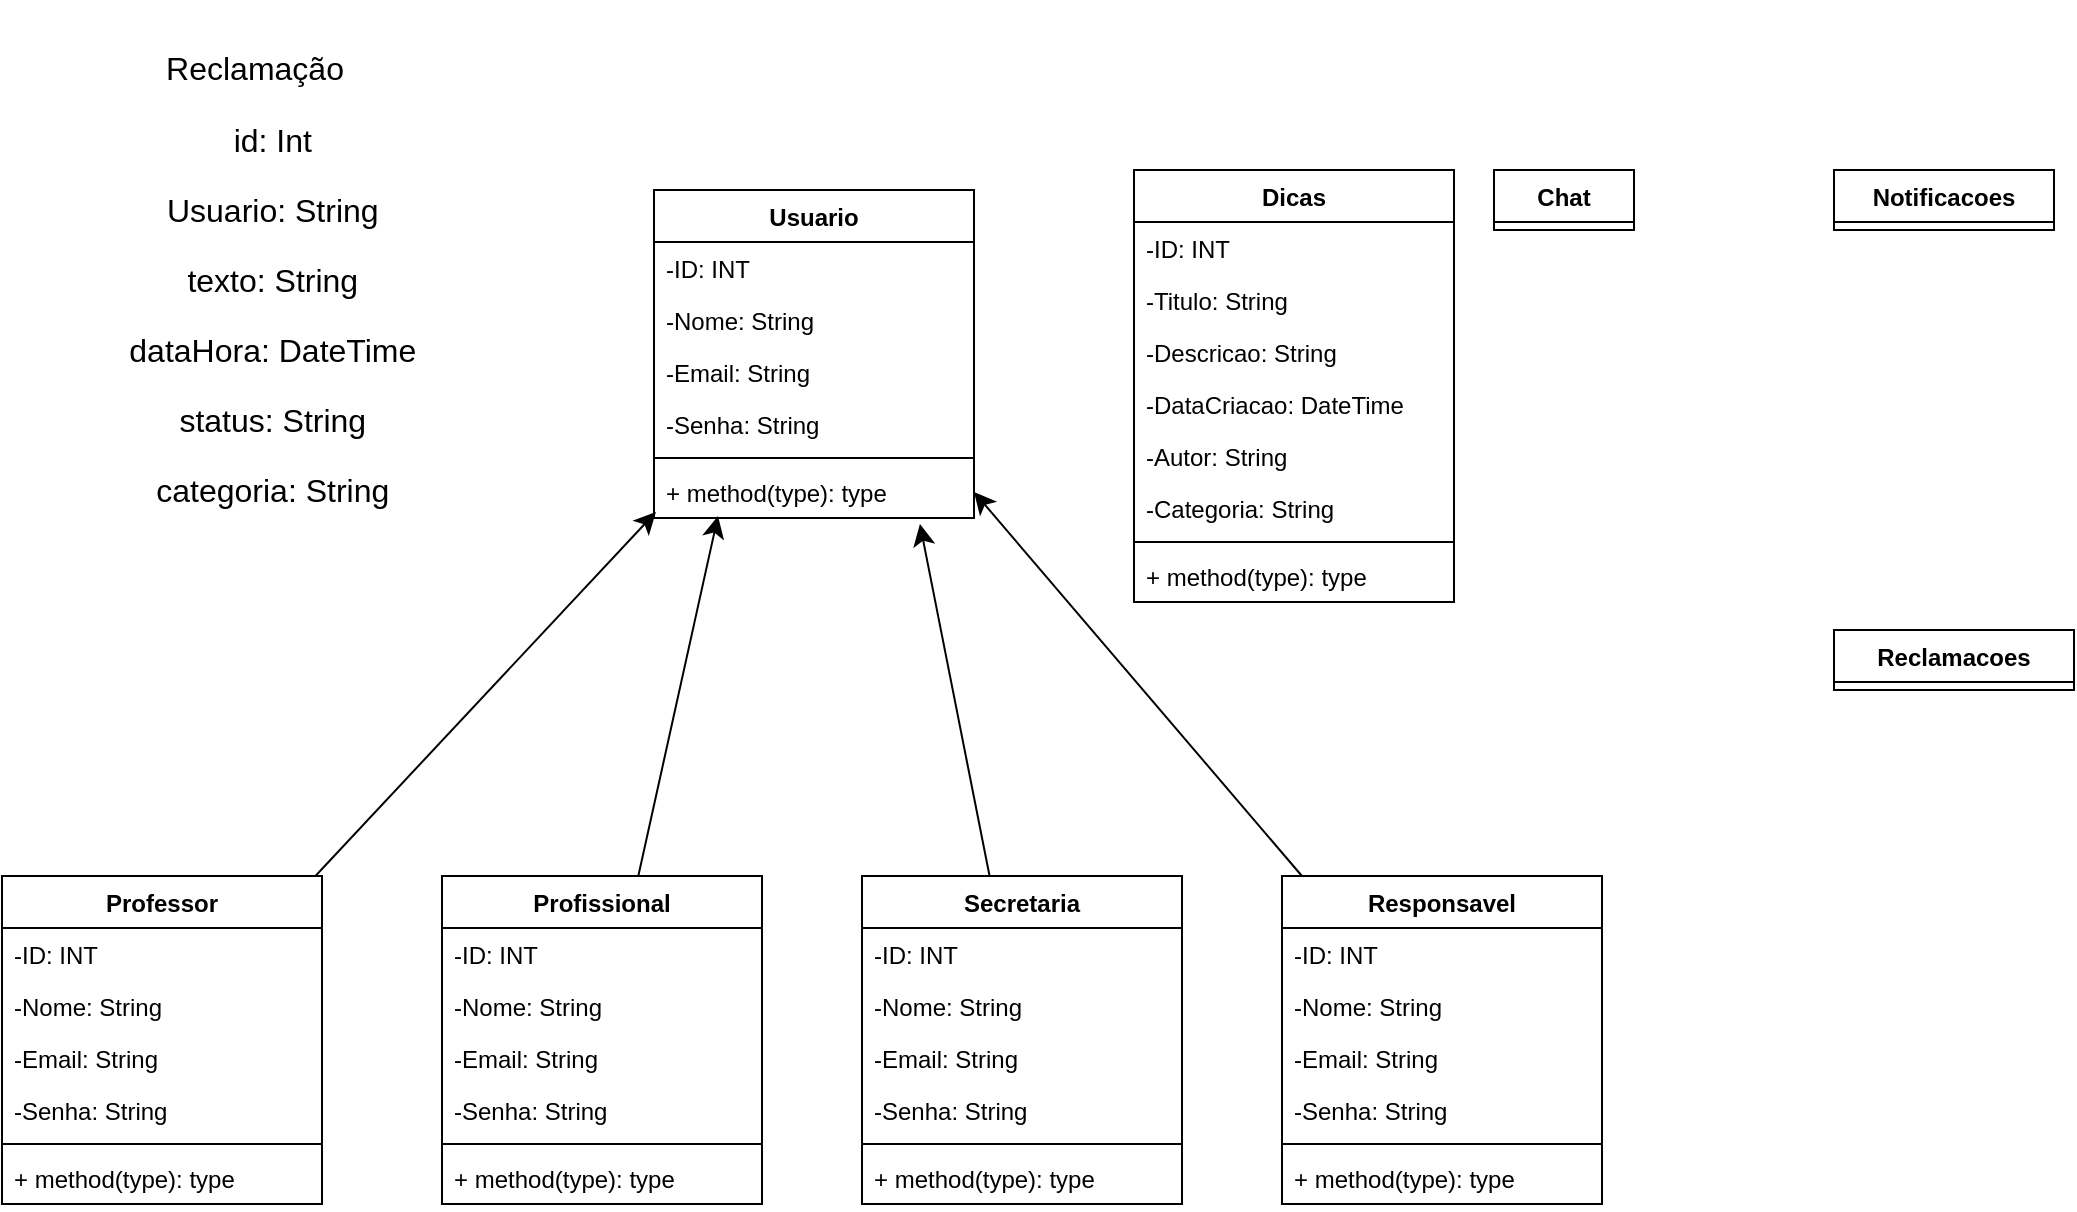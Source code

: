 <mxfile version="24.7.7">
  <diagram id="C5RBs43oDa-KdzZeNtuy" name="Page-1">
    <mxGraphModel dx="1114" dy="652" grid="1" gridSize="10" guides="1" tooltips="1" connect="1" arrows="1" fold="1" page="1" pageScale="1" pageWidth="827" pageHeight="1169" math="0" shadow="0">
      <root>
        <mxCell id="WIyWlLk6GJQsqaUBKTNV-0" />
        <mxCell id="WIyWlLk6GJQsqaUBKTNV-1" parent="WIyWlLk6GJQsqaUBKTNV-0" />
        <mxCell id="j4sSkytA7scT7W0xmB0W-0" value="Professor" style="swimlane;fontStyle=1;align=center;verticalAlign=top;childLayout=stackLayout;horizontal=1;startSize=26;horizontalStack=0;resizeParent=1;resizeParentMax=0;resizeLast=0;collapsible=1;marginBottom=0;whiteSpace=wrap;html=1;" vertex="1" parent="WIyWlLk6GJQsqaUBKTNV-1">
          <mxGeometry x="14" y="443" width="160" height="164" as="geometry" />
        </mxCell>
        <mxCell id="j4sSkytA7scT7W0xmB0W-1" value="-ID: INT" style="text;strokeColor=none;fillColor=none;align=left;verticalAlign=top;spacingLeft=4;spacingRight=4;overflow=hidden;rotatable=0;points=[[0,0.5],[1,0.5]];portConstraint=eastwest;whiteSpace=wrap;html=1;" vertex="1" parent="j4sSkytA7scT7W0xmB0W-0">
          <mxGeometry y="26" width="160" height="26" as="geometry" />
        </mxCell>
        <mxCell id="j4sSkytA7scT7W0xmB0W-4" value="&lt;div&gt;-Nome: String&lt;/div&gt;" style="text;strokeColor=none;fillColor=none;align=left;verticalAlign=top;spacingLeft=4;spacingRight=4;overflow=hidden;rotatable=0;points=[[0,0.5],[1,0.5]];portConstraint=eastwest;whiteSpace=wrap;html=1;" vertex="1" parent="j4sSkytA7scT7W0xmB0W-0">
          <mxGeometry y="52" width="160" height="26" as="geometry" />
        </mxCell>
        <mxCell id="j4sSkytA7scT7W0xmB0W-5" value="&lt;div&gt;-Email: String&lt;br&gt;&lt;/div&gt;" style="text;strokeColor=none;fillColor=none;align=left;verticalAlign=top;spacingLeft=4;spacingRight=4;overflow=hidden;rotatable=0;points=[[0,0.5],[1,0.5]];portConstraint=eastwest;whiteSpace=wrap;html=1;" vertex="1" parent="j4sSkytA7scT7W0xmB0W-0">
          <mxGeometry y="78" width="160" height="26" as="geometry" />
        </mxCell>
        <mxCell id="j4sSkytA7scT7W0xmB0W-6" value="&lt;div&gt;-Senha: String&lt;br&gt;&lt;/div&gt;" style="text;strokeColor=none;fillColor=none;align=left;verticalAlign=top;spacingLeft=4;spacingRight=4;overflow=hidden;rotatable=0;points=[[0,0.5],[1,0.5]];portConstraint=eastwest;whiteSpace=wrap;html=1;" vertex="1" parent="j4sSkytA7scT7W0xmB0W-0">
          <mxGeometry y="104" width="160" height="26" as="geometry" />
        </mxCell>
        <mxCell id="j4sSkytA7scT7W0xmB0W-2" value="" style="line;strokeWidth=1;fillColor=none;align=left;verticalAlign=middle;spacingTop=-1;spacingLeft=3;spacingRight=3;rotatable=0;labelPosition=right;points=[];portConstraint=eastwest;strokeColor=inherit;" vertex="1" parent="j4sSkytA7scT7W0xmB0W-0">
          <mxGeometry y="130" width="160" height="8" as="geometry" />
        </mxCell>
        <mxCell id="j4sSkytA7scT7W0xmB0W-3" value="+ method(type): type" style="text;strokeColor=none;fillColor=none;align=left;verticalAlign=top;spacingLeft=4;spacingRight=4;overflow=hidden;rotatable=0;points=[[0,0.5],[1,0.5]];portConstraint=eastwest;whiteSpace=wrap;html=1;" vertex="1" parent="j4sSkytA7scT7W0xmB0W-0">
          <mxGeometry y="138" width="160" height="26" as="geometry" />
        </mxCell>
        <mxCell id="j4sSkytA7scT7W0xmB0W-7" value="Profissional" style="swimlane;fontStyle=1;align=center;verticalAlign=top;childLayout=stackLayout;horizontal=1;startSize=26;horizontalStack=0;resizeParent=1;resizeParentMax=0;resizeLast=0;collapsible=1;marginBottom=0;whiteSpace=wrap;html=1;" vertex="1" parent="WIyWlLk6GJQsqaUBKTNV-1">
          <mxGeometry x="234" y="443" width="160" height="164" as="geometry" />
        </mxCell>
        <mxCell id="j4sSkytA7scT7W0xmB0W-8" value="-ID: INT" style="text;strokeColor=none;fillColor=none;align=left;verticalAlign=top;spacingLeft=4;spacingRight=4;overflow=hidden;rotatable=0;points=[[0,0.5],[1,0.5]];portConstraint=eastwest;whiteSpace=wrap;html=1;" vertex="1" parent="j4sSkytA7scT7W0xmB0W-7">
          <mxGeometry y="26" width="160" height="26" as="geometry" />
        </mxCell>
        <mxCell id="j4sSkytA7scT7W0xmB0W-9" value="&lt;div&gt;-Nome: String&lt;/div&gt;" style="text;strokeColor=none;fillColor=none;align=left;verticalAlign=top;spacingLeft=4;spacingRight=4;overflow=hidden;rotatable=0;points=[[0,0.5],[1,0.5]];portConstraint=eastwest;whiteSpace=wrap;html=1;" vertex="1" parent="j4sSkytA7scT7W0xmB0W-7">
          <mxGeometry y="52" width="160" height="26" as="geometry" />
        </mxCell>
        <mxCell id="j4sSkytA7scT7W0xmB0W-10" value="&lt;div&gt;-Email: String&lt;br&gt;&lt;/div&gt;" style="text;strokeColor=none;fillColor=none;align=left;verticalAlign=top;spacingLeft=4;spacingRight=4;overflow=hidden;rotatable=0;points=[[0,0.5],[1,0.5]];portConstraint=eastwest;whiteSpace=wrap;html=1;" vertex="1" parent="j4sSkytA7scT7W0xmB0W-7">
          <mxGeometry y="78" width="160" height="26" as="geometry" />
        </mxCell>
        <mxCell id="j4sSkytA7scT7W0xmB0W-11" value="&lt;div&gt;-Senha: String&lt;br&gt;&lt;/div&gt;" style="text;strokeColor=none;fillColor=none;align=left;verticalAlign=top;spacingLeft=4;spacingRight=4;overflow=hidden;rotatable=0;points=[[0,0.5],[1,0.5]];portConstraint=eastwest;whiteSpace=wrap;html=1;" vertex="1" parent="j4sSkytA7scT7W0xmB0W-7">
          <mxGeometry y="104" width="160" height="26" as="geometry" />
        </mxCell>
        <mxCell id="j4sSkytA7scT7W0xmB0W-12" value="" style="line;strokeWidth=1;fillColor=none;align=left;verticalAlign=middle;spacingTop=-1;spacingLeft=3;spacingRight=3;rotatable=0;labelPosition=right;points=[];portConstraint=eastwest;strokeColor=inherit;" vertex="1" parent="j4sSkytA7scT7W0xmB0W-7">
          <mxGeometry y="130" width="160" height="8" as="geometry" />
        </mxCell>
        <mxCell id="j4sSkytA7scT7W0xmB0W-13" value="+ method(type): type" style="text;strokeColor=none;fillColor=none;align=left;verticalAlign=top;spacingLeft=4;spacingRight=4;overflow=hidden;rotatable=0;points=[[0,0.5],[1,0.5]];portConstraint=eastwest;whiteSpace=wrap;html=1;" vertex="1" parent="j4sSkytA7scT7W0xmB0W-7">
          <mxGeometry y="138" width="160" height="26" as="geometry" />
        </mxCell>
        <mxCell id="j4sSkytA7scT7W0xmB0W-14" value="Secretaria" style="swimlane;fontStyle=1;align=center;verticalAlign=top;childLayout=stackLayout;horizontal=1;startSize=26;horizontalStack=0;resizeParent=1;resizeParentMax=0;resizeLast=0;collapsible=1;marginBottom=0;whiteSpace=wrap;html=1;" vertex="1" parent="WIyWlLk6GJQsqaUBKTNV-1">
          <mxGeometry x="444" y="443" width="160" height="164" as="geometry" />
        </mxCell>
        <mxCell id="j4sSkytA7scT7W0xmB0W-15" value="-ID: INT" style="text;strokeColor=none;fillColor=none;align=left;verticalAlign=top;spacingLeft=4;spacingRight=4;overflow=hidden;rotatable=0;points=[[0,0.5],[1,0.5]];portConstraint=eastwest;whiteSpace=wrap;html=1;" vertex="1" parent="j4sSkytA7scT7W0xmB0W-14">
          <mxGeometry y="26" width="160" height="26" as="geometry" />
        </mxCell>
        <mxCell id="j4sSkytA7scT7W0xmB0W-16" value="&lt;div&gt;-Nome: String&lt;/div&gt;" style="text;strokeColor=none;fillColor=none;align=left;verticalAlign=top;spacingLeft=4;spacingRight=4;overflow=hidden;rotatable=0;points=[[0,0.5],[1,0.5]];portConstraint=eastwest;whiteSpace=wrap;html=1;" vertex="1" parent="j4sSkytA7scT7W0xmB0W-14">
          <mxGeometry y="52" width="160" height="26" as="geometry" />
        </mxCell>
        <mxCell id="j4sSkytA7scT7W0xmB0W-17" value="&lt;div&gt;-Email: String&lt;br&gt;&lt;/div&gt;" style="text;strokeColor=none;fillColor=none;align=left;verticalAlign=top;spacingLeft=4;spacingRight=4;overflow=hidden;rotatable=0;points=[[0,0.5],[1,0.5]];portConstraint=eastwest;whiteSpace=wrap;html=1;" vertex="1" parent="j4sSkytA7scT7W0xmB0W-14">
          <mxGeometry y="78" width="160" height="26" as="geometry" />
        </mxCell>
        <mxCell id="j4sSkytA7scT7W0xmB0W-18" value="&lt;div&gt;-Senha: String&lt;br&gt;&lt;/div&gt;" style="text;strokeColor=none;fillColor=none;align=left;verticalAlign=top;spacingLeft=4;spacingRight=4;overflow=hidden;rotatable=0;points=[[0,0.5],[1,0.5]];portConstraint=eastwest;whiteSpace=wrap;html=1;" vertex="1" parent="j4sSkytA7scT7W0xmB0W-14">
          <mxGeometry y="104" width="160" height="26" as="geometry" />
        </mxCell>
        <mxCell id="j4sSkytA7scT7W0xmB0W-19" value="" style="line;strokeWidth=1;fillColor=none;align=left;verticalAlign=middle;spacingTop=-1;spacingLeft=3;spacingRight=3;rotatable=0;labelPosition=right;points=[];portConstraint=eastwest;strokeColor=inherit;" vertex="1" parent="j4sSkytA7scT7W0xmB0W-14">
          <mxGeometry y="130" width="160" height="8" as="geometry" />
        </mxCell>
        <mxCell id="j4sSkytA7scT7W0xmB0W-20" value="+ method(type): type" style="text;strokeColor=none;fillColor=none;align=left;verticalAlign=top;spacingLeft=4;spacingRight=4;overflow=hidden;rotatable=0;points=[[0,0.5],[1,0.5]];portConstraint=eastwest;whiteSpace=wrap;html=1;" vertex="1" parent="j4sSkytA7scT7W0xmB0W-14">
          <mxGeometry y="138" width="160" height="26" as="geometry" />
        </mxCell>
        <mxCell id="j4sSkytA7scT7W0xmB0W-39" style="edgeStyle=none;curved=1;rounded=0;orthogonalLoop=1;jettySize=auto;html=1;entryX=1;entryY=0.5;entryDx=0;entryDy=0;fontSize=12;startSize=8;endSize=8;" edge="1" parent="WIyWlLk6GJQsqaUBKTNV-1" source="j4sSkytA7scT7W0xmB0W-21" target="j4sSkytA7scT7W0xmB0W-34">
          <mxGeometry relative="1" as="geometry" />
        </mxCell>
        <mxCell id="j4sSkytA7scT7W0xmB0W-21" value="Responsavel" style="swimlane;fontStyle=1;align=center;verticalAlign=top;childLayout=stackLayout;horizontal=1;startSize=26;horizontalStack=0;resizeParent=1;resizeParentMax=0;resizeLast=0;collapsible=1;marginBottom=0;whiteSpace=wrap;html=1;" vertex="1" parent="WIyWlLk6GJQsqaUBKTNV-1">
          <mxGeometry x="654" y="443" width="160" height="164" as="geometry" />
        </mxCell>
        <mxCell id="j4sSkytA7scT7W0xmB0W-22" value="-ID: INT" style="text;strokeColor=none;fillColor=none;align=left;verticalAlign=top;spacingLeft=4;spacingRight=4;overflow=hidden;rotatable=0;points=[[0,0.5],[1,0.5]];portConstraint=eastwest;whiteSpace=wrap;html=1;" vertex="1" parent="j4sSkytA7scT7W0xmB0W-21">
          <mxGeometry y="26" width="160" height="26" as="geometry" />
        </mxCell>
        <mxCell id="j4sSkytA7scT7W0xmB0W-23" value="&lt;div&gt;-Nome: String&lt;/div&gt;" style="text;strokeColor=none;fillColor=none;align=left;verticalAlign=top;spacingLeft=4;spacingRight=4;overflow=hidden;rotatable=0;points=[[0,0.5],[1,0.5]];portConstraint=eastwest;whiteSpace=wrap;html=1;" vertex="1" parent="j4sSkytA7scT7W0xmB0W-21">
          <mxGeometry y="52" width="160" height="26" as="geometry" />
        </mxCell>
        <mxCell id="j4sSkytA7scT7W0xmB0W-24" value="&lt;div&gt;-Email: String&lt;br&gt;&lt;/div&gt;" style="text;strokeColor=none;fillColor=none;align=left;verticalAlign=top;spacingLeft=4;spacingRight=4;overflow=hidden;rotatable=0;points=[[0,0.5],[1,0.5]];portConstraint=eastwest;whiteSpace=wrap;html=1;" vertex="1" parent="j4sSkytA7scT7W0xmB0W-21">
          <mxGeometry y="78" width="160" height="26" as="geometry" />
        </mxCell>
        <mxCell id="j4sSkytA7scT7W0xmB0W-25" value="&lt;div&gt;-Senha: String&lt;br&gt;&lt;/div&gt;" style="text;strokeColor=none;fillColor=none;align=left;verticalAlign=top;spacingLeft=4;spacingRight=4;overflow=hidden;rotatable=0;points=[[0,0.5],[1,0.5]];portConstraint=eastwest;whiteSpace=wrap;html=1;" vertex="1" parent="j4sSkytA7scT7W0xmB0W-21">
          <mxGeometry y="104" width="160" height="26" as="geometry" />
        </mxCell>
        <mxCell id="j4sSkytA7scT7W0xmB0W-26" value="" style="line;strokeWidth=1;fillColor=none;align=left;verticalAlign=middle;spacingTop=-1;spacingLeft=3;spacingRight=3;rotatable=0;labelPosition=right;points=[];portConstraint=eastwest;strokeColor=inherit;" vertex="1" parent="j4sSkytA7scT7W0xmB0W-21">
          <mxGeometry y="130" width="160" height="8" as="geometry" />
        </mxCell>
        <mxCell id="j4sSkytA7scT7W0xmB0W-27" value="+ method(type): type" style="text;strokeColor=none;fillColor=none;align=left;verticalAlign=top;spacingLeft=4;spacingRight=4;overflow=hidden;rotatable=0;points=[[0,0.5],[1,0.5]];portConstraint=eastwest;whiteSpace=wrap;html=1;" vertex="1" parent="j4sSkytA7scT7W0xmB0W-21">
          <mxGeometry y="138" width="160" height="26" as="geometry" />
        </mxCell>
        <mxCell id="j4sSkytA7scT7W0xmB0W-28" value="Usuario" style="swimlane;fontStyle=1;align=center;verticalAlign=top;childLayout=stackLayout;horizontal=1;startSize=26;horizontalStack=0;resizeParent=1;resizeParentMax=0;resizeLast=0;collapsible=1;marginBottom=0;whiteSpace=wrap;html=1;" vertex="1" parent="WIyWlLk6GJQsqaUBKTNV-1">
          <mxGeometry x="340" y="100" width="160" height="164" as="geometry" />
        </mxCell>
        <mxCell id="j4sSkytA7scT7W0xmB0W-29" value="-ID: INT" style="text;strokeColor=none;fillColor=none;align=left;verticalAlign=top;spacingLeft=4;spacingRight=4;overflow=hidden;rotatable=0;points=[[0,0.5],[1,0.5]];portConstraint=eastwest;whiteSpace=wrap;html=1;" vertex="1" parent="j4sSkytA7scT7W0xmB0W-28">
          <mxGeometry y="26" width="160" height="26" as="geometry" />
        </mxCell>
        <mxCell id="j4sSkytA7scT7W0xmB0W-30" value="&lt;div&gt;-Nome: String&lt;/div&gt;" style="text;strokeColor=none;fillColor=none;align=left;verticalAlign=top;spacingLeft=4;spacingRight=4;overflow=hidden;rotatable=0;points=[[0,0.5],[1,0.5]];portConstraint=eastwest;whiteSpace=wrap;html=1;" vertex="1" parent="j4sSkytA7scT7W0xmB0W-28">
          <mxGeometry y="52" width="160" height="26" as="geometry" />
        </mxCell>
        <mxCell id="j4sSkytA7scT7W0xmB0W-31" value="&lt;div&gt;-Email: String&lt;br&gt;&lt;/div&gt;" style="text;strokeColor=none;fillColor=none;align=left;verticalAlign=top;spacingLeft=4;spacingRight=4;overflow=hidden;rotatable=0;points=[[0,0.5],[1,0.5]];portConstraint=eastwest;whiteSpace=wrap;html=1;" vertex="1" parent="j4sSkytA7scT7W0xmB0W-28">
          <mxGeometry y="78" width="160" height="26" as="geometry" />
        </mxCell>
        <mxCell id="j4sSkytA7scT7W0xmB0W-32" value="&lt;div&gt;-Senha: String&lt;br&gt;&lt;/div&gt;" style="text;strokeColor=none;fillColor=none;align=left;verticalAlign=top;spacingLeft=4;spacingRight=4;overflow=hidden;rotatable=0;points=[[0,0.5],[1,0.5]];portConstraint=eastwest;whiteSpace=wrap;html=1;" vertex="1" parent="j4sSkytA7scT7W0xmB0W-28">
          <mxGeometry y="104" width="160" height="26" as="geometry" />
        </mxCell>
        <mxCell id="j4sSkytA7scT7W0xmB0W-33" value="" style="line;strokeWidth=1;fillColor=none;align=left;verticalAlign=middle;spacingTop=-1;spacingLeft=3;spacingRight=3;rotatable=0;labelPosition=right;points=[];portConstraint=eastwest;strokeColor=inherit;" vertex="1" parent="j4sSkytA7scT7W0xmB0W-28">
          <mxGeometry y="130" width="160" height="8" as="geometry" />
        </mxCell>
        <mxCell id="j4sSkytA7scT7W0xmB0W-34" value="+ method(type): type" style="text;strokeColor=none;fillColor=none;align=left;verticalAlign=top;spacingLeft=4;spacingRight=4;overflow=hidden;rotatable=0;points=[[0,0.5],[1,0.5]];portConstraint=eastwest;whiteSpace=wrap;html=1;" vertex="1" parent="j4sSkytA7scT7W0xmB0W-28">
          <mxGeometry y="138" width="160" height="26" as="geometry" />
        </mxCell>
        <mxCell id="j4sSkytA7scT7W0xmB0W-36" style="edgeStyle=none;curved=1;rounded=0;orthogonalLoop=1;jettySize=auto;html=1;entryX=0.006;entryY=0.885;entryDx=0;entryDy=0;entryPerimeter=0;fontSize=12;startSize=8;endSize=8;" edge="1" parent="WIyWlLk6GJQsqaUBKTNV-1" source="j4sSkytA7scT7W0xmB0W-0" target="j4sSkytA7scT7W0xmB0W-34">
          <mxGeometry relative="1" as="geometry" />
        </mxCell>
        <mxCell id="j4sSkytA7scT7W0xmB0W-37" style="edgeStyle=none;curved=1;rounded=0;orthogonalLoop=1;jettySize=auto;html=1;entryX=0.2;entryY=0.962;entryDx=0;entryDy=0;entryPerimeter=0;fontSize=12;startSize=8;endSize=8;" edge="1" parent="WIyWlLk6GJQsqaUBKTNV-1" source="j4sSkytA7scT7W0xmB0W-7" target="j4sSkytA7scT7W0xmB0W-34">
          <mxGeometry relative="1" as="geometry" />
        </mxCell>
        <mxCell id="j4sSkytA7scT7W0xmB0W-38" style="edgeStyle=none;curved=1;rounded=0;orthogonalLoop=1;jettySize=auto;html=1;entryX=0.831;entryY=1.115;entryDx=0;entryDy=0;entryPerimeter=0;fontSize=12;startSize=8;endSize=8;" edge="1" parent="WIyWlLk6GJQsqaUBKTNV-1" source="j4sSkytA7scT7W0xmB0W-14" target="j4sSkytA7scT7W0xmB0W-34">
          <mxGeometry relative="1" as="geometry" />
        </mxCell>
        <mxCell id="j4sSkytA7scT7W0xmB0W-40" value="Dicas" style="swimlane;fontStyle=1;align=center;verticalAlign=top;childLayout=stackLayout;horizontal=1;startSize=26;horizontalStack=0;resizeParent=1;resizeParentMax=0;resizeLast=0;collapsible=1;marginBottom=0;whiteSpace=wrap;html=1;" vertex="1" parent="WIyWlLk6GJQsqaUBKTNV-1">
          <mxGeometry x="580" y="90" width="160" height="216" as="geometry" />
        </mxCell>
        <mxCell id="j4sSkytA7scT7W0xmB0W-41" value="-ID: INT" style="text;strokeColor=none;fillColor=none;align=left;verticalAlign=top;spacingLeft=4;spacingRight=4;overflow=hidden;rotatable=0;points=[[0,0.5],[1,0.5]];portConstraint=eastwest;whiteSpace=wrap;html=1;" vertex="1" parent="j4sSkytA7scT7W0xmB0W-40">
          <mxGeometry y="26" width="160" height="26" as="geometry" />
        </mxCell>
        <mxCell id="j4sSkytA7scT7W0xmB0W-42" value="&lt;div&gt;-Titulo: String&lt;/div&gt;" style="text;strokeColor=none;fillColor=none;align=left;verticalAlign=top;spacingLeft=4;spacingRight=4;overflow=hidden;rotatable=0;points=[[0,0.5],[1,0.5]];portConstraint=eastwest;whiteSpace=wrap;html=1;" vertex="1" parent="j4sSkytA7scT7W0xmB0W-40">
          <mxGeometry y="52" width="160" height="26" as="geometry" />
        </mxCell>
        <mxCell id="j4sSkytA7scT7W0xmB0W-43" value="&lt;div&gt;-Descricao: String&lt;br&gt;&lt;/div&gt;" style="text;strokeColor=none;fillColor=none;align=left;verticalAlign=top;spacingLeft=4;spacingRight=4;overflow=hidden;rotatable=0;points=[[0,0.5],[1,0.5]];portConstraint=eastwest;whiteSpace=wrap;html=1;" vertex="1" parent="j4sSkytA7scT7W0xmB0W-40">
          <mxGeometry y="78" width="160" height="26" as="geometry" />
        </mxCell>
        <mxCell id="j4sSkytA7scT7W0xmB0W-44" value="&lt;div&gt;-DataCriacao: DateTime&lt;br&gt;&lt;/div&gt;" style="text;strokeColor=none;fillColor=none;align=left;verticalAlign=top;spacingLeft=4;spacingRight=4;overflow=hidden;rotatable=0;points=[[0,0.5],[1,0.5]];portConstraint=eastwest;whiteSpace=wrap;html=1;" vertex="1" parent="j4sSkytA7scT7W0xmB0W-40">
          <mxGeometry y="104" width="160" height="26" as="geometry" />
        </mxCell>
        <mxCell id="j4sSkytA7scT7W0xmB0W-48" value="-Autor: String" style="text;strokeColor=none;fillColor=none;align=left;verticalAlign=top;spacingLeft=4;spacingRight=4;overflow=hidden;rotatable=0;points=[[0,0.5],[1,0.5]];portConstraint=eastwest;whiteSpace=wrap;html=1;" vertex="1" parent="j4sSkytA7scT7W0xmB0W-40">
          <mxGeometry y="130" width="160" height="26" as="geometry" />
        </mxCell>
        <mxCell id="j4sSkytA7scT7W0xmB0W-49" value="-Categoria: String" style="text;strokeColor=none;fillColor=none;align=left;verticalAlign=top;spacingLeft=4;spacingRight=4;overflow=hidden;rotatable=0;points=[[0,0.5],[1,0.5]];portConstraint=eastwest;whiteSpace=wrap;html=1;" vertex="1" parent="j4sSkytA7scT7W0xmB0W-40">
          <mxGeometry y="156" width="160" height="26" as="geometry" />
        </mxCell>
        <mxCell id="j4sSkytA7scT7W0xmB0W-45" value="" style="line;strokeWidth=1;fillColor=none;align=left;verticalAlign=middle;spacingTop=-1;spacingLeft=3;spacingRight=3;rotatable=0;labelPosition=right;points=[];portConstraint=eastwest;strokeColor=inherit;" vertex="1" parent="j4sSkytA7scT7W0xmB0W-40">
          <mxGeometry y="182" width="160" height="8" as="geometry" />
        </mxCell>
        <mxCell id="j4sSkytA7scT7W0xmB0W-46" value="+ method(type): type" style="text;strokeColor=none;fillColor=none;align=left;verticalAlign=top;spacingLeft=4;spacingRight=4;overflow=hidden;rotatable=0;points=[[0,0.5],[1,0.5]];portConstraint=eastwest;whiteSpace=wrap;html=1;" vertex="1" parent="j4sSkytA7scT7W0xmB0W-40">
          <mxGeometry y="190" width="160" height="26" as="geometry" />
        </mxCell>
        <mxCell id="j4sSkytA7scT7W0xmB0W-50" value="&lt;p class=&quot;query-text-line ng-star-inserted&quot;&gt;Reclamação&lt;/p&gt;&lt;p class=&quot;query-text-line ng-star-inserted&quot;&gt;&amp;nbsp;&amp;nbsp; &amp;nbsp;id: Int&lt;/p&gt;&lt;p class=&quot;query-text-line ng-star-inserted&quot;&gt;&amp;nbsp;&amp;nbsp; &amp;nbsp;Usuario: String&lt;/p&gt;&lt;p class=&quot;query-text-line ng-star-inserted&quot;&gt;&amp;nbsp;&amp;nbsp; &amp;nbsp;texto: String&lt;/p&gt;&lt;p class=&quot;query-text-line ng-star-inserted&quot;&gt;&amp;nbsp;&amp;nbsp; &amp;nbsp;dataHora: DateTime&lt;/p&gt;&lt;p class=&quot;query-text-line ng-star-inserted&quot;&gt;&amp;nbsp;&amp;nbsp; &amp;nbsp;status: String&lt;/p&gt;&lt;p class=&quot;query-text-line ng-star-inserted&quot;&gt;&amp;nbsp;&amp;nbsp; &amp;nbsp;categoria: String&lt;/p&gt;" style="text;html=1;align=center;verticalAlign=middle;resizable=0;points=[];autosize=1;strokeColor=none;fillColor=none;fontSize=16;" vertex="1" parent="WIyWlLk6GJQsqaUBKTNV-1">
          <mxGeometry x="50" y="5" width="180" height="280" as="geometry" />
        </mxCell>
        <mxCell id="j4sSkytA7scT7W0xmB0W-51" value="Chat" style="swimlane;fontStyle=1;align=center;verticalAlign=top;childLayout=stackLayout;horizontal=1;startSize=26;horizontalStack=0;resizeParent=1;resizeParentMax=0;resizeLast=0;collapsible=1;marginBottom=0;whiteSpace=wrap;html=1;" vertex="1" collapsed="1" parent="WIyWlLk6GJQsqaUBKTNV-1">
          <mxGeometry x="760" y="90" width="70" height="30" as="geometry">
            <mxRectangle x="760" y="90" width="160" height="164" as="alternateBounds" />
          </mxGeometry>
        </mxCell>
        <mxCell id="j4sSkytA7scT7W0xmB0W-52" value="-ID: INT" style="text;strokeColor=none;fillColor=none;align=left;verticalAlign=top;spacingLeft=4;spacingRight=4;overflow=hidden;rotatable=0;points=[[0,0.5],[1,0.5]];portConstraint=eastwest;whiteSpace=wrap;html=1;" vertex="1" parent="j4sSkytA7scT7W0xmB0W-51">
          <mxGeometry y="26" width="160" height="26" as="geometry" />
        </mxCell>
        <mxCell id="j4sSkytA7scT7W0xmB0W-53" value="-Participantes: list &amp;lt;string&amp;gt;" style="text;strokeColor=none;fillColor=none;align=left;verticalAlign=top;spacingLeft=4;spacingRight=4;overflow=hidden;rotatable=0;points=[[0,0.5],[1,0.5]];portConstraint=eastwest;whiteSpace=wrap;html=1;" vertex="1" parent="j4sSkytA7scT7W0xmB0W-51">
          <mxGeometry y="52" width="160" height="26" as="geometry" />
        </mxCell>
        <mxCell id="j4sSkytA7scT7W0xmB0W-55" value="&lt;div&gt;-DataCiacao: DateTime&lt;br&gt;&lt;/div&gt;" style="text;strokeColor=none;fillColor=none;align=left;verticalAlign=top;spacingLeft=4;spacingRight=4;overflow=hidden;rotatable=0;points=[[0,0.5],[1,0.5]];portConstraint=eastwest;whiteSpace=wrap;html=1;" vertex="1" parent="j4sSkytA7scT7W0xmB0W-51">
          <mxGeometry y="78" width="160" height="26" as="geometry" />
        </mxCell>
        <mxCell id="j4sSkytA7scT7W0xmB0W-56" value="-Historico: List&amp;lt;String&amp;gt;" style="text;strokeColor=none;fillColor=none;align=left;verticalAlign=top;spacingLeft=4;spacingRight=4;overflow=hidden;rotatable=0;points=[[0,0.5],[1,0.5]];portConstraint=eastwest;whiteSpace=wrap;html=1;" vertex="1" parent="j4sSkytA7scT7W0xmB0W-51">
          <mxGeometry y="104" width="160" height="26" as="geometry" />
        </mxCell>
        <mxCell id="j4sSkytA7scT7W0xmB0W-58" value="" style="line;strokeWidth=1;fillColor=none;align=left;verticalAlign=middle;spacingTop=-1;spacingLeft=3;spacingRight=3;rotatable=0;labelPosition=right;points=[];portConstraint=eastwest;strokeColor=inherit;" vertex="1" parent="j4sSkytA7scT7W0xmB0W-51">
          <mxGeometry y="130" width="160" height="8" as="geometry" />
        </mxCell>
        <mxCell id="j4sSkytA7scT7W0xmB0W-59" value="+ method(type): type" style="text;strokeColor=none;fillColor=none;align=left;verticalAlign=top;spacingLeft=4;spacingRight=4;overflow=hidden;rotatable=0;points=[[0,0.5],[1,0.5]];portConstraint=eastwest;whiteSpace=wrap;html=1;" vertex="1" parent="j4sSkytA7scT7W0xmB0W-51">
          <mxGeometry y="138" width="160" height="26" as="geometry" />
        </mxCell>
        <mxCell id="j4sSkytA7scT7W0xmB0W-60" value="Notificacoes" style="swimlane;fontStyle=1;align=center;verticalAlign=top;childLayout=stackLayout;horizontal=1;startSize=26;horizontalStack=0;resizeParent=1;resizeParentMax=0;resizeLast=0;collapsible=1;marginBottom=0;whiteSpace=wrap;html=1;" vertex="1" collapsed="1" parent="WIyWlLk6GJQsqaUBKTNV-1">
          <mxGeometry x="930" y="90" width="110" height="30" as="geometry">
            <mxRectangle x="930" y="90" width="160" height="216" as="alternateBounds" />
          </mxGeometry>
        </mxCell>
        <mxCell id="j4sSkytA7scT7W0xmB0W-61" value="-ID: INT" style="text;strokeColor=none;fillColor=none;align=left;verticalAlign=top;spacingLeft=4;spacingRight=4;overflow=hidden;rotatable=0;points=[[0,0.5],[1,0.5]];portConstraint=eastwest;whiteSpace=wrap;html=1;" vertex="1" parent="j4sSkytA7scT7W0xmB0W-60">
          <mxGeometry y="26" width="160" height="26" as="geometry" />
        </mxCell>
        <mxCell id="j4sSkytA7scT7W0xmB0W-62" value="&lt;div&gt;-Destinatario: String&lt;br&gt;&lt;/div&gt;" style="text;strokeColor=none;fillColor=none;align=left;verticalAlign=top;spacingLeft=4;spacingRight=4;overflow=hidden;rotatable=0;points=[[0,0.5],[1,0.5]];portConstraint=eastwest;whiteSpace=wrap;html=1;" vertex="1" parent="j4sSkytA7scT7W0xmB0W-60">
          <mxGeometry y="52" width="160" height="26" as="geometry" />
        </mxCell>
        <mxCell id="j4sSkytA7scT7W0xmB0W-63" value="-Mensagem: String" style="text;strokeColor=none;fillColor=none;align=left;verticalAlign=top;spacingLeft=4;spacingRight=4;overflow=hidden;rotatable=0;points=[[0,0.5],[1,0.5]];portConstraint=eastwest;whiteSpace=wrap;html=1;" vertex="1" parent="j4sSkytA7scT7W0xmB0W-60">
          <mxGeometry y="78" width="160" height="26" as="geometry" />
        </mxCell>
        <mxCell id="j4sSkytA7scT7W0xmB0W-64" value="&lt;div&gt;-DataEnvio: DateTime&lt;br&gt;&lt;/div&gt;" style="text;strokeColor=none;fillColor=none;align=left;verticalAlign=top;spacingLeft=4;spacingRight=4;overflow=hidden;rotatable=0;points=[[0,0.5],[1,0.5]];portConstraint=eastwest;whiteSpace=wrap;html=1;" vertex="1" parent="j4sSkytA7scT7W0xmB0W-60">
          <mxGeometry y="104" width="160" height="26" as="geometry" />
        </mxCell>
        <mxCell id="j4sSkytA7scT7W0xmB0W-65" value="-Status: String" style="text;strokeColor=none;fillColor=none;align=left;verticalAlign=top;spacingLeft=4;spacingRight=4;overflow=hidden;rotatable=0;points=[[0,0.5],[1,0.5]];portConstraint=eastwest;whiteSpace=wrap;html=1;" vertex="1" parent="j4sSkytA7scT7W0xmB0W-60">
          <mxGeometry y="130" width="160" height="26" as="geometry" />
        </mxCell>
        <mxCell id="j4sSkytA7scT7W0xmB0W-66" value="-Tipo: string" style="text;strokeColor=none;fillColor=none;align=left;verticalAlign=top;spacingLeft=4;spacingRight=4;overflow=hidden;rotatable=0;points=[[0,0.5],[1,0.5]];portConstraint=eastwest;whiteSpace=wrap;html=1;" vertex="1" parent="j4sSkytA7scT7W0xmB0W-60">
          <mxGeometry y="156" width="160" height="26" as="geometry" />
        </mxCell>
        <mxCell id="j4sSkytA7scT7W0xmB0W-67" value="" style="line;strokeWidth=1;fillColor=none;align=left;verticalAlign=middle;spacingTop=-1;spacingLeft=3;spacingRight=3;rotatable=0;labelPosition=right;points=[];portConstraint=eastwest;strokeColor=inherit;" vertex="1" parent="j4sSkytA7scT7W0xmB0W-60">
          <mxGeometry y="182" width="160" height="8" as="geometry" />
        </mxCell>
        <mxCell id="j4sSkytA7scT7W0xmB0W-68" value="+ method(type): type" style="text;strokeColor=none;fillColor=none;align=left;verticalAlign=top;spacingLeft=4;spacingRight=4;overflow=hidden;rotatable=0;points=[[0,0.5],[1,0.5]];portConstraint=eastwest;whiteSpace=wrap;html=1;" vertex="1" parent="j4sSkytA7scT7W0xmB0W-60">
          <mxGeometry y="190" width="160" height="26" as="geometry" />
        </mxCell>
        <mxCell id="j4sSkytA7scT7W0xmB0W-70" value="Reclamacoes" style="swimlane;fontStyle=1;align=center;verticalAlign=top;childLayout=stackLayout;horizontal=1;startSize=26;horizontalStack=0;resizeParent=1;resizeParentMax=0;resizeLast=0;collapsible=1;marginBottom=0;whiteSpace=wrap;html=1;" vertex="1" collapsed="1" parent="WIyWlLk6GJQsqaUBKTNV-1">
          <mxGeometry x="930" y="320" width="120" height="30" as="geometry">
            <mxRectangle x="930" y="320" width="160" height="190" as="alternateBounds" />
          </mxGeometry>
        </mxCell>
        <mxCell id="j4sSkytA7scT7W0xmB0W-71" value="-ID: INT" style="text;strokeColor=none;fillColor=none;align=left;verticalAlign=top;spacingLeft=4;spacingRight=4;overflow=hidden;rotatable=0;points=[[0,0.5],[1,0.5]];portConstraint=eastwest;whiteSpace=wrap;html=1;" vertex="1" parent="j4sSkytA7scT7W0xmB0W-70">
          <mxGeometry y="26" width="160" height="26" as="geometry" />
        </mxCell>
        <mxCell id="j4sSkytA7scT7W0xmB0W-72" value="-Usuario: String" style="text;strokeColor=none;fillColor=none;align=left;verticalAlign=top;spacingLeft=4;spacingRight=4;overflow=hidden;rotatable=0;points=[[0,0.5],[1,0.5]];portConstraint=eastwest;whiteSpace=wrap;html=1;" vertex="1" parent="j4sSkytA7scT7W0xmB0W-70">
          <mxGeometry y="52" width="160" height="26" as="geometry" />
        </mxCell>
        <mxCell id="j4sSkytA7scT7W0xmB0W-73" value="-Texto: String" style="text;strokeColor=none;fillColor=none;align=left;verticalAlign=top;spacingLeft=4;spacingRight=4;overflow=hidden;rotatable=0;points=[[0,0.5],[1,0.5]];portConstraint=eastwest;whiteSpace=wrap;html=1;" vertex="1" parent="j4sSkytA7scT7W0xmB0W-70">
          <mxGeometry y="78" width="160" height="26" as="geometry" />
        </mxCell>
        <mxCell id="j4sSkytA7scT7W0xmB0W-74" value="&lt;div&gt;-DataEnvio: DateTime&lt;br&gt;&lt;/div&gt;" style="text;strokeColor=none;fillColor=none;align=left;verticalAlign=top;spacingLeft=4;spacingRight=4;overflow=hidden;rotatable=0;points=[[0,0.5],[1,0.5]];portConstraint=eastwest;whiteSpace=wrap;html=1;" vertex="1" parent="j4sSkytA7scT7W0xmB0W-70">
          <mxGeometry y="104" width="160" height="26" as="geometry" />
        </mxCell>
        <mxCell id="j4sSkytA7scT7W0xmB0W-75" value="-Status: String" style="text;strokeColor=none;fillColor=none;align=left;verticalAlign=top;spacingLeft=4;spacingRight=4;overflow=hidden;rotatable=0;points=[[0,0.5],[1,0.5]];portConstraint=eastwest;whiteSpace=wrap;html=1;" vertex="1" parent="j4sSkytA7scT7W0xmB0W-70">
          <mxGeometry y="130" width="160" height="26" as="geometry" />
        </mxCell>
        <mxCell id="j4sSkytA7scT7W0xmB0W-77" value="" style="line;strokeWidth=1;fillColor=none;align=left;verticalAlign=middle;spacingTop=-1;spacingLeft=3;spacingRight=3;rotatable=0;labelPosition=right;points=[];portConstraint=eastwest;strokeColor=inherit;" vertex="1" parent="j4sSkytA7scT7W0xmB0W-70">
          <mxGeometry y="156" width="160" height="8" as="geometry" />
        </mxCell>
        <mxCell id="j4sSkytA7scT7W0xmB0W-78" value="+ method(type): type" style="text;strokeColor=none;fillColor=none;align=left;verticalAlign=top;spacingLeft=4;spacingRight=4;overflow=hidden;rotatable=0;points=[[0,0.5],[1,0.5]];portConstraint=eastwest;whiteSpace=wrap;html=1;" vertex="1" parent="j4sSkytA7scT7W0xmB0W-70">
          <mxGeometry y="164" width="160" height="26" as="geometry" />
        </mxCell>
      </root>
    </mxGraphModel>
  </diagram>
</mxfile>
